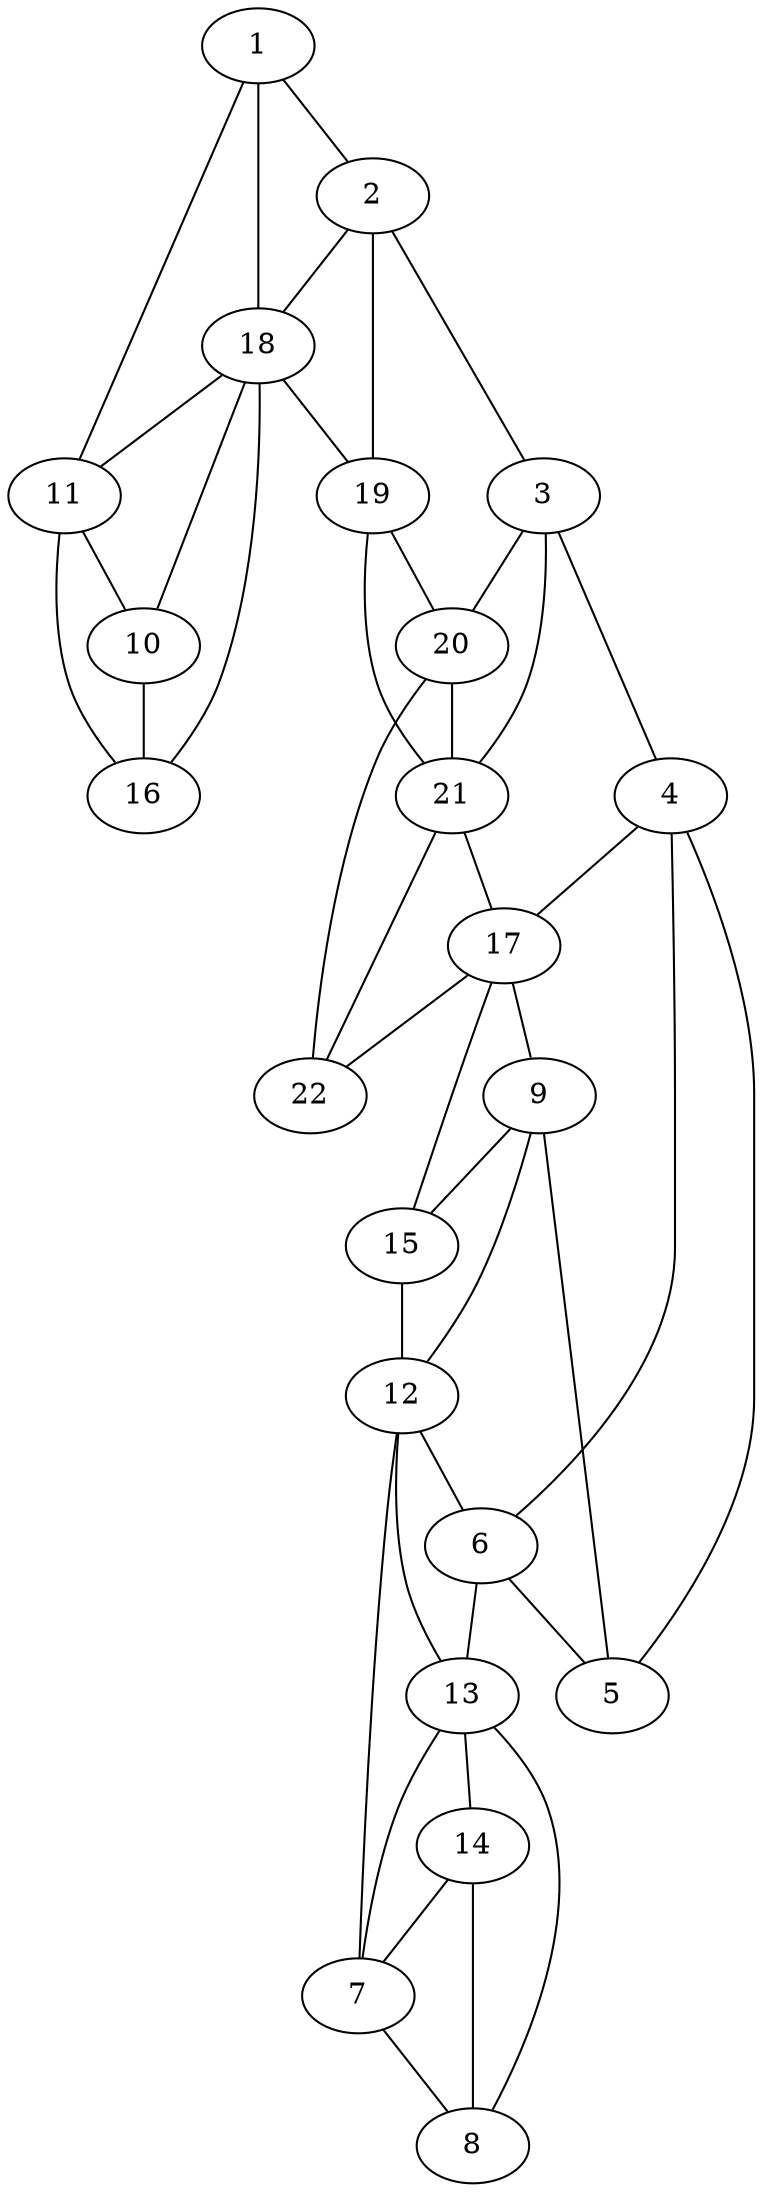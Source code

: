 graph pdb1juv {
	1	 [aaLength=13,
		sequence=VKKDLQNFKARTE,
		type=0];
	2	 [aaLength=6,
		sequence=AKTFQS,
		type=0];
	1 -- 2	 [distance0="26.65854",
		frequency=1,
		type0=1];
	11	 [aaLength=6,
		sequence=NELAFG,
		type=1];
	1 -- 11	 [distance0="51.54963",
		frequency=1,
		type0=2];
	18	 [aaLength=5,
		sequence=IMIMG,
		type=1];
	1 -- 18	 [distance0="51.54963",
		frequency=1,
		type0=3];
	3	 [aaLength=10,
		sequence=TWEQYITYIS,
		type=0];
	2 -- 3	 [distance0="39.0171",
		frequency=1,
		type0=2];
	2 -- 18	 [distance0="39.24319",
		frequency=1,
		type0=3];
	19	 [aaLength=4,
		sequence=HIVV,
		type=1];
	2 -- 19	 [distance0="9.0",
		frequency=1,
		type0=4];
	4	 [aaLength=9,
		sequence=GPALLYAAL,
		type=0];
	3 -- 4	 [distance0="38.1586",
		frequency=1,
		type0=1];
	20	 [aaLength=3,
		sequence=FYI,
		type=1];
	3 -- 20	 [distance0="39.60288",
		frequency=1,
		type0=3];
	21	 [aaLength=4,
		sequence=IQVS,
		type=1];
	3 -- 21	 [distance0="3.0",
		frequency=1,
		type0=4];
	6	 [aaLength=10,
		sequence=DASFLDDISK,
		type=0];
	4 -- 6	 [distance0="33.75948",
		frequency=1,
		type0=2];
	5	 [aaLength=3,
		sequence=PYA,
		type=0];
	4 -- 5	 [distance0="9.919382",
		distance1="0.0",
		frequency=2,
		type0=1,
		type1=5];
	17	 [aaLength=5,
		sequence=VSVIG,
		type=1];
	4 -- 17	 [distance0="35.76713",
		frequency=1,
		type0=3];
	9	 [aaLength=9,
		sequence=EVVVSRIVK,
		type=1];
	5 -- 9	 [distance0="38.84889",
		distance1="1.0",
		frequency=2,
		type0=3,
		type1=4];
	13	 [aaLength=10,
		sequence=MVETHWYKID,
		type=1];
	6 -- 13	 [distance0="2.0",
		frequency=1,
		type0=4];
	6 -- 5	 [distance0="25.0897",
		frequency=1,
		type0=1];
	7	 [aaLength=10,
		sequence=MVETHWYKID,
		type=1];
	8	 [aaLength=8,
		sequence=TTLTESVY,
		type=1];
	7 -- 8	 [distance0="12.0",
		frequency=1,
		type0=2];
	12	 [aaLength=3,
		sequence=VQL,
		type=1];
	9 -- 12	 [distance0="16.0",
		frequency=1,
		type0=2];
	15	 [aaLength=9,
		sequence=EVVVSRIVK,
		type=1];
	9 -- 15	 [distance0="0.0",
		frequency=1,
		type0=5];
	10	 [aaLength=11,
		sequence=IKLVFRYSPTK,
		type=1];
	16	 [aaLength=11,
		sequence=IKLVFRYSPTK,
		type=1];
	10 -- 16	 [distance0="0.0",
		distance1="0.0",
		frequency=2,
		type0=1,
		type1=5];
	10 -- 18	 [distance0="46.0",
		frequency=1,
		type0=3];
	11 -- 10	 [distance0="16.0",
		frequency=1,
		type0=1];
	11 -- 16	 [distance0="16.0",
		frequency=1,
		type0=2];
	12 -- 13	 [distance0="15.0",
		frequency=1,
		type0=2];
	12 -- 6	 [distance0="0.0",
		frequency=1,
		type0=5];
	12 -- 7	 [distance0="15.0",
		frequency=1,
		type0=1];
	13 -- 7	 [distance0="0.0",
		frequency=1,
		type0=5];
	13 -- 8	 [distance0="12.0",
		frequency=1,
		type0=2];
	14	 [aaLength=8,
		sequence=TTLTESVY,
		type=1];
	13 -- 14	 [distance0="12.0",
		frequency=1,
		type0=3];
	14 -- 7	 [distance0="12.0",
		frequency=1,
		type0=2];
	14 -- 8	 [distance0="0.0",
		frequency=1,
		type0=5];
	15 -- 12	 [distance0="16.0",
		distance1="7.0",
		frequency=2,
		type0=2,
		type1=4];
	15 -- 17	 [distance0="18.0",
		frequency=1,
		type0=3];
	16 -- 18	 [distance0="46.0",
		frequency=1,
		type0=3];
	17 -- 9	 [distance0="18.0",
		frequency=1,
		type0=2];
	22	 [aaLength=4,
		sequence=ETML,
		type=1];
	17 -- 22	 [distance0="9.0",
		frequency=1,
		type0=1];
	18 -- 11	 [distance0="30.0",
		frequency=1,
		type0=2];
	18 -- 19	 [distance0="20.0",
		frequency=1,
		type0=1];
	19 -- 20	 [distance0="21.0",
		distance1="17.0",
		frequency=2,
		type0=2,
		type1=4];
	19 -- 21	 [distance0="37.0",
		frequency=1,
		type0=3];
	20 -- 21	 [distance0="16.0",
		frequency=1,
		type0=1];
	20 -- 22	 [distance0="26.0",
		frequency=1,
		type0=3];
	21 -- 17	 [distance0="19.0",
		frequency=1,
		type0=3];
	21 -- 22	 [distance0="10.0",
		distance1="6.0",
		frequency=2,
		type0=1,
		type1=4];
}
